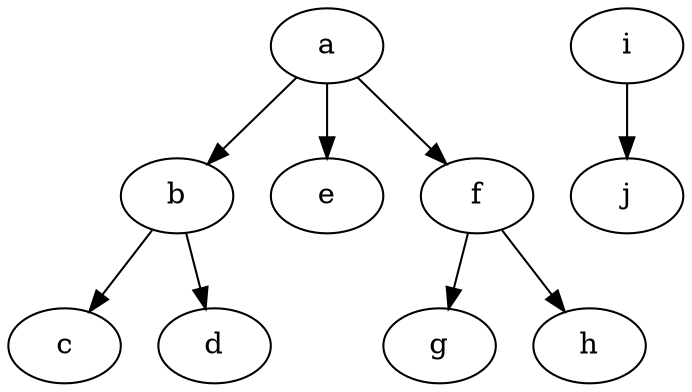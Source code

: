 digraph {
    a -> b;
    b -> c;
    b -> d;
    a -> e;
    a -> f;
    f -> g;
    f -> h;
    i -> j;
}
